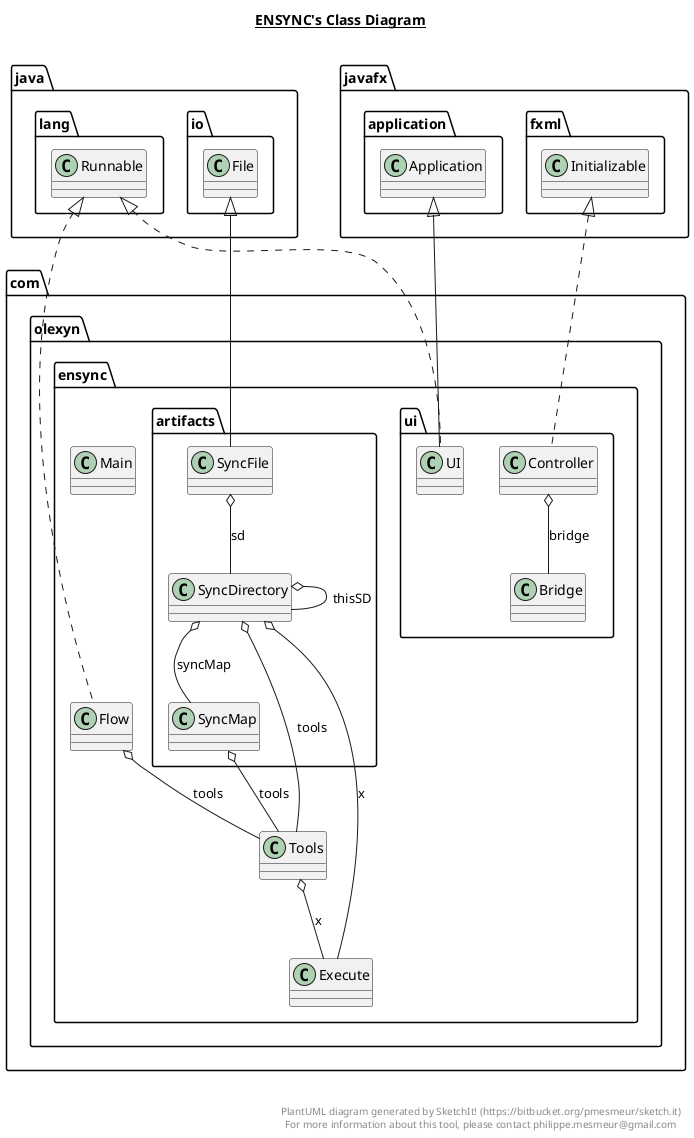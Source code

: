 @startuml

title __ENSYNC's Class Diagram__\n

  namespace com.olexyn.ensync {
    class com.olexyn.ensync.Execute {
    }
  }
  

  namespace com.olexyn.ensync {
    class com.olexyn.ensync.Flow {
    }
  }
  

  namespace com.olexyn.ensync {
    class com.olexyn.ensync.Main {
    }
  }
  

  namespace com.olexyn.ensync {
    class com.olexyn.ensync.Tools {
    }
  }
  

  namespace com.olexyn.ensync {
    namespace artifacts {
      class com.olexyn.ensync.artifacts.SyncDirectory {
      }
    }
  }
  

  namespace com.olexyn.ensync {
    namespace artifacts {
      class com.olexyn.ensync.artifacts.SyncFile {
      }
    }
  }
  

  namespace com.olexyn.ensync {
    namespace artifacts {
      class com.olexyn.ensync.artifacts.SyncMap {
      }
    }
  }
  

  namespace com.olexyn.ensync {
    namespace ui {
      class com.olexyn.ensync.ui.Bridge {
      }
    }
  }
  

  namespace com.olexyn.ensync {
    namespace ui {
      class com.olexyn.ensync.ui.Controller {
      }
    }
  }
  

  namespace com.olexyn.ensync {
    namespace ui {
      class com.olexyn.ensync.ui.UI {
      }
    }
  }
  

  com.olexyn.ensync.Flow .up.|> java.lang.Runnable
  com.olexyn.ensync.Flow o-- com.olexyn.ensync.Tools : tools
  com.olexyn.ensync.Tools o-- com.olexyn.ensync.Execute : x
  com.olexyn.ensync.artifacts.SyncDirectory o-- com.olexyn.ensync.Tools : tools
  com.olexyn.ensync.artifacts.SyncDirectory o-- com.olexyn.ensync.Execute : x
  com.olexyn.ensync.artifacts.SyncDirectory o-- com.olexyn.ensync.artifacts.SyncMap : syncMap
  com.olexyn.ensync.artifacts.SyncDirectory o-- com.olexyn.ensync.artifacts.SyncDirectory : thisSD
  com.olexyn.ensync.artifacts.SyncFile -up-|> java.io.File
  com.olexyn.ensync.artifacts.SyncFile o-- com.olexyn.ensync.artifacts.SyncDirectory : sd
  com.olexyn.ensync.artifacts.SyncMap o-- com.olexyn.ensync.Tools : tools
  com.olexyn.ensync.ui.Controller .up.|> javafx.fxml.Initializable
  com.olexyn.ensync.ui.Controller o-- com.olexyn.ensync.ui.Bridge : bridge
  com.olexyn.ensync.ui.UI .up.|> java.lang.Runnable
  com.olexyn.ensync.ui.UI -up-|> javafx.application.Application


right footer


PlantUML diagram generated by SketchIt! (https://bitbucket.org/pmesmeur/sketch.it)
For more information about this tool, please contact philippe.mesmeur@gmail.com
endfooter

@enduml
